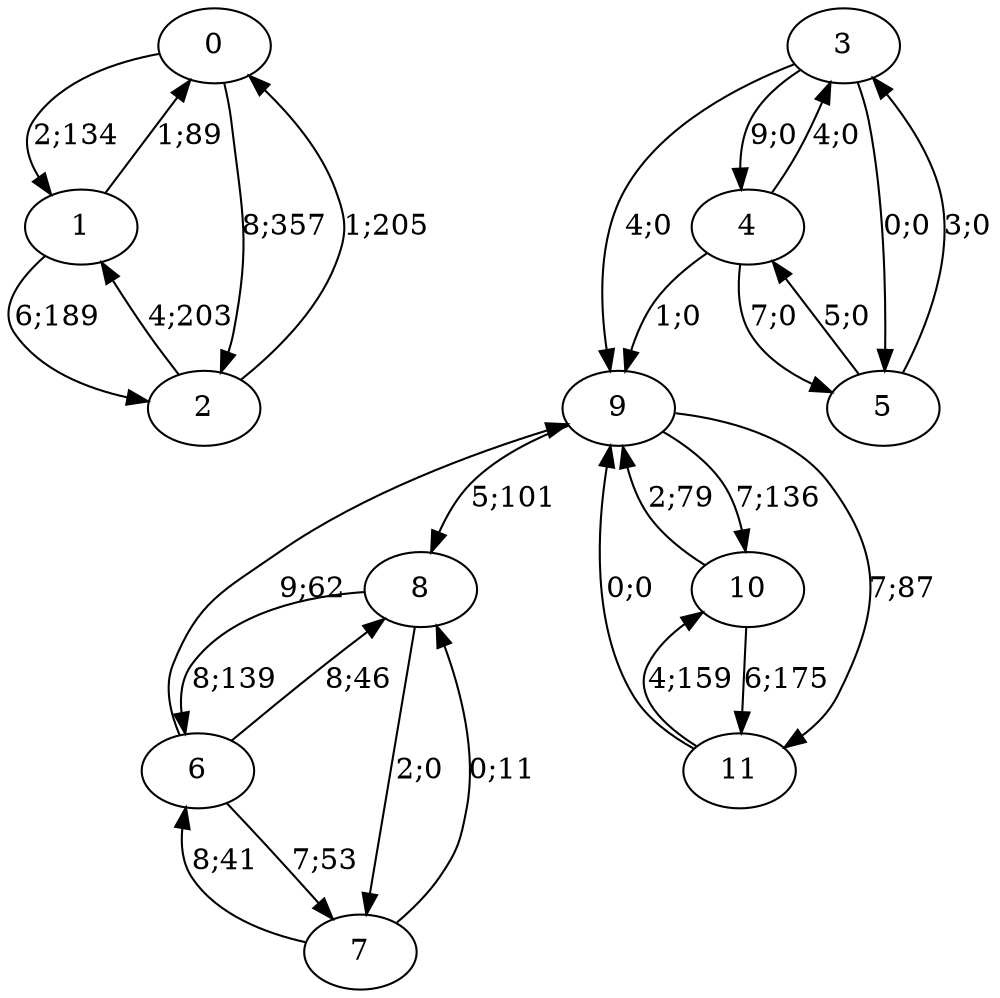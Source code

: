 digraph graph3142 {


0 -> 1 [color=black,label="2;134"]
0 -> 2 [color=black,label="8;357"]


1 -> 0 [color=black,label="1;89"]
1 -> 2 [color=black,label="6;189"]


2 -> 0 [color=black,label="1;205"]
2 -> 1 [color=black,label="4;203"]






































9 -> 8 [color=black,label="5;101"]
9 -> 10 [color=black,label="7;136"]
9 -> 11 [color=black,label="7;87"]


10 -> 9 [color=black,label="2;79"]
10 -> 11 [color=black,label="6;175"]


11 -> 9 [color=black,label="0;0"]
11 -> 10 [color=black,label="4;159"]














6 -> 9 [color=black,label="9;62"]
6 -> 7 [color=black,label="7;53"]
6 -> 8 [color=black,label="8;46"]


7 -> 6 [color=black,label="8;41"]
7 -> 8 [color=black,label="0;11"]


8 -> 6 [color=black,label="8;139"]
8 -> 7 [color=black,label="2;0"]














3 -> 9 [color=black,label="4;0"]
3 -> 4 [color=black,label="9;0"]
3 -> 5 [color=black,label="0;0"]


4 -> 9 [color=black,label="1;0"]
4 -> 3 [color=black,label="4;0"]
4 -> 5 [color=black,label="7;0"]


5 -> 3 [color=black,label="3;0"]
5 -> 4 [color=black,label="5;0"]













}